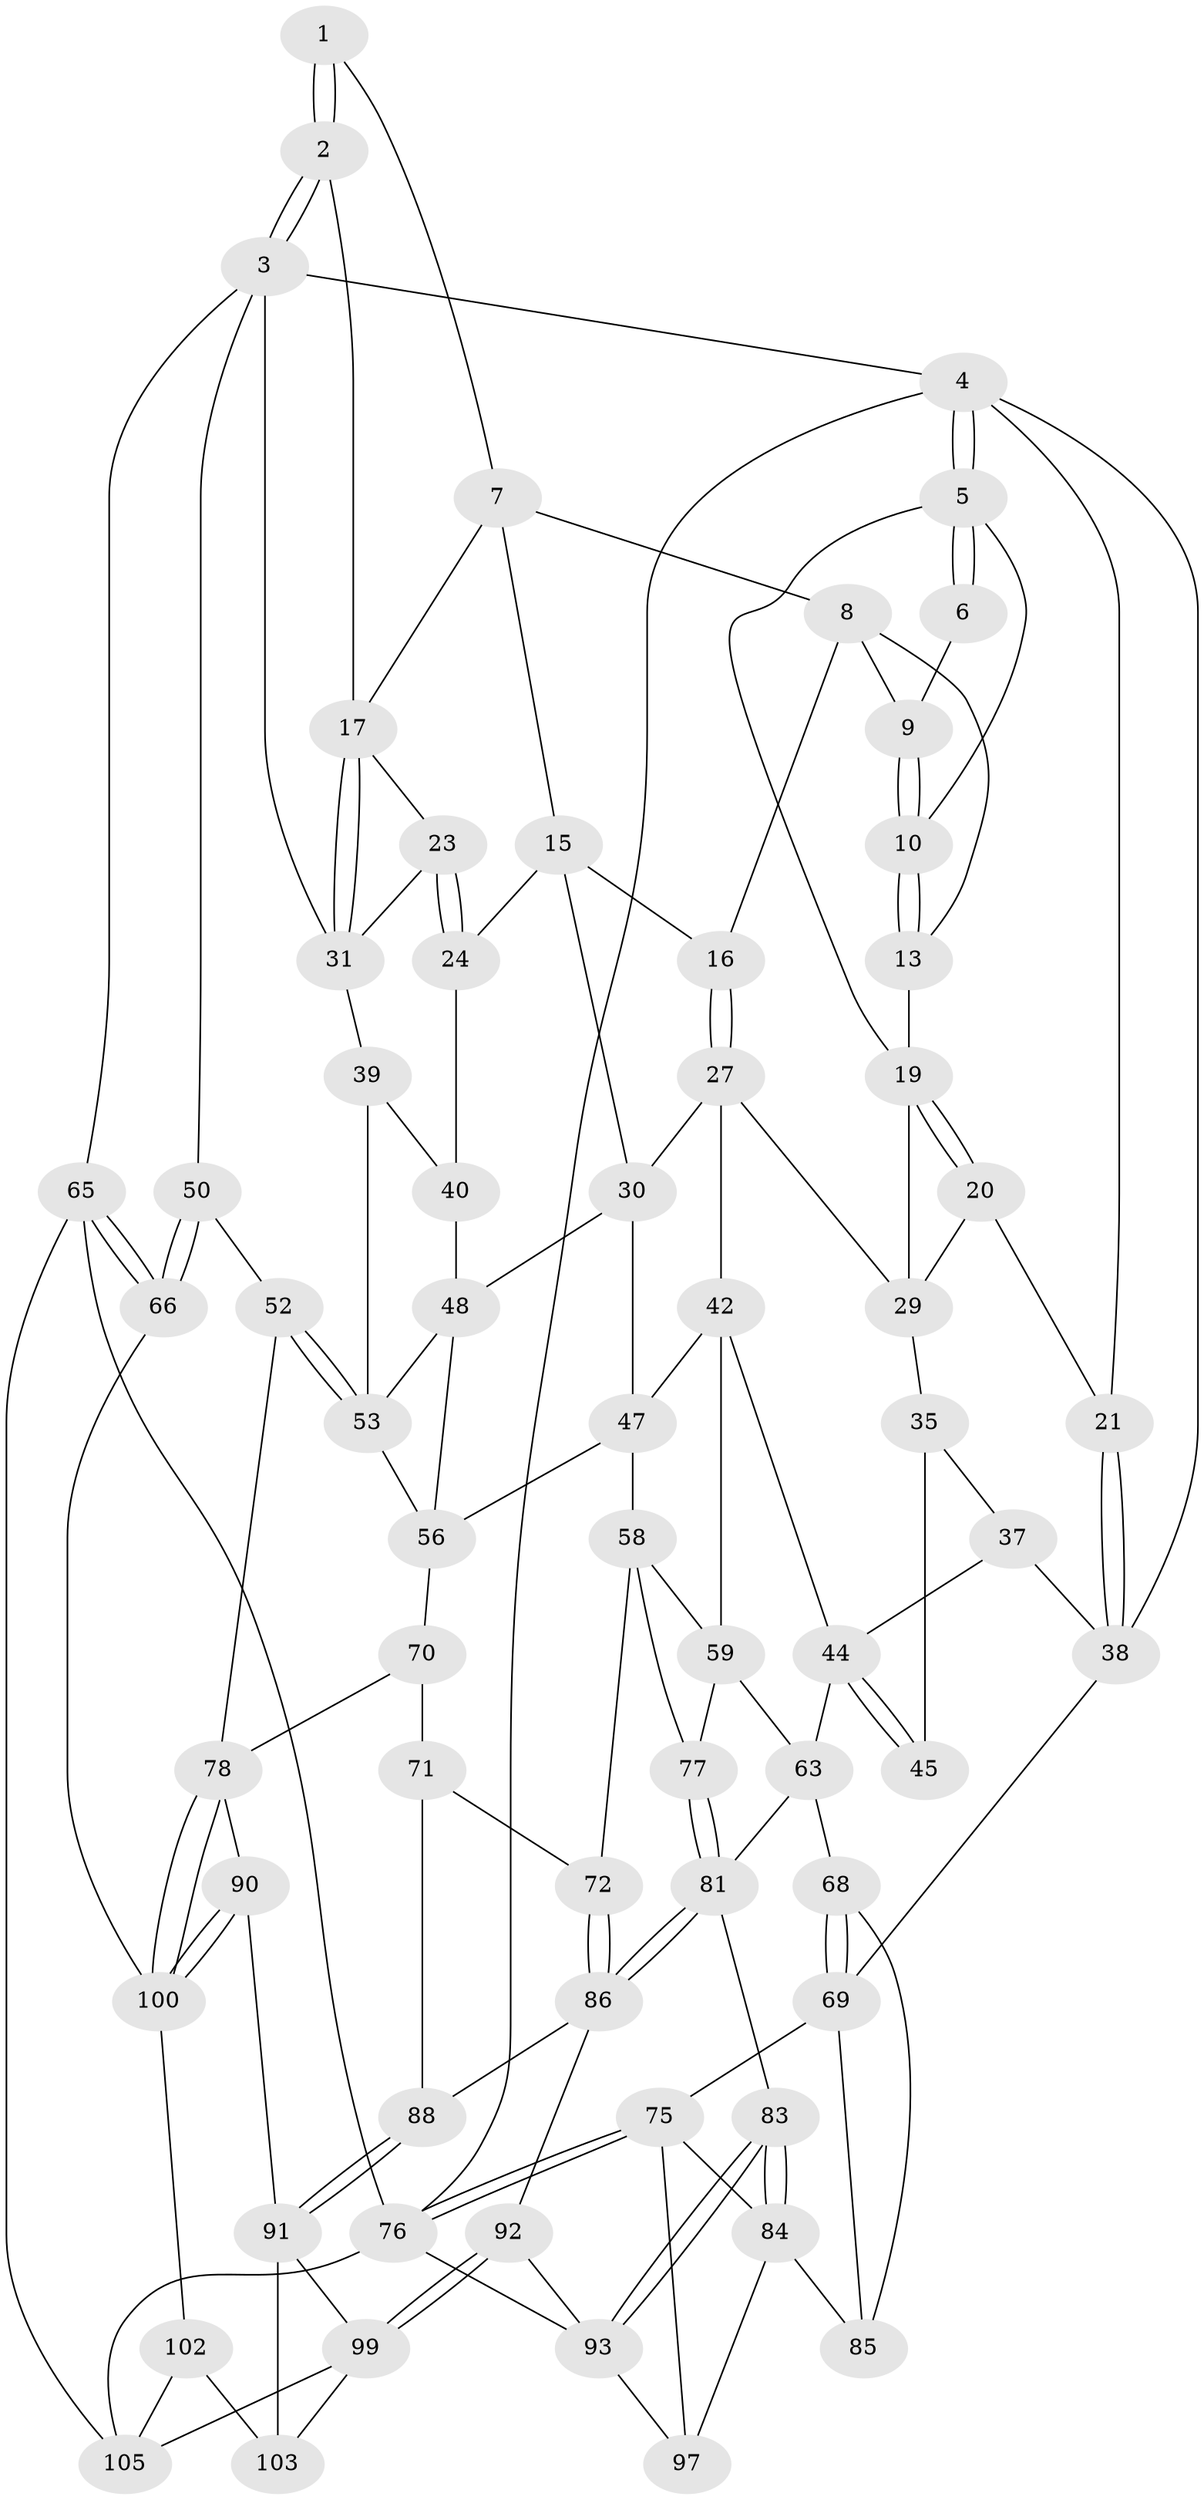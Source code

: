 // Generated by graph-tools (version 1.1) at 2025/24/03/03/25 07:24:31]
// undirected, 67 vertices, 144 edges
graph export_dot {
graph [start="1"]
  node [color=gray90,style=filled];
  1 [pos="+0.6373874429421318+0"];
  2 [pos="+1+0"];
  3 [pos="+1+0",super="+33"];
  4 [pos="+0+0",super="+22"];
  5 [pos="+0+0",super="+11"];
  6 [pos="+0.3864348413230304+0"];
  7 [pos="+0.6284866002564896+0.03211997831742706",super="+14"];
  8 [pos="+0.5370278486647714+0.03439053073744944",super="+12"];
  9 [pos="+0.4086056990054404+0"];
  10 [pos="+0.39405328547128693+0.08071671239173385"];
  13 [pos="+0.39413020940096477+0.08160553531217589"];
  15 [pos="+0.6004137822643925+0.13139874687190603",super="+25"];
  16 [pos="+0.5652400665230948+0.13198081088336397"];
  17 [pos="+1+0",super="+18"];
  19 [pos="+0.18490599985774686+0.12283003966672056",super="+26"];
  20 [pos="+0.18163058573805899+0.18535147279870706"];
  21 [pos="+0.12201850163784278+0.19505161487012676"];
  23 [pos="+0.7691676625174133+0.21839650967724658"];
  24 [pos="+0.7607566100423306+0.23572571552616392"];
  27 [pos="+0.470249083790944+0.23127765940518602",super="+28"];
  29 [pos="+0.39219876122372327+0.18601810124836107",super="+32"];
  30 [pos="+0.6418764485989901+0.2564693186130843",super="+46"];
  31 [pos="+0.8168283644595726+0.19664602359974173",super="+34"];
  35 [pos="+0.21470555918227685+0.2586286139126902",super="+36"];
  37 [pos="+0+0.3796016187980189"];
  38 [pos="+0+0.3662241576513835",super="+60"];
  39 [pos="+0.9782504732077155+0.2721125280170254",super="+54"];
  40 [pos="+0.8719472249882595+0.3298528683451072",super="+41"];
  42 [pos="+0.4342870762101702+0.34245414310241246",super="+43"];
  44 [pos="+0.27888979772236183+0.40915976001218757",super="+61"];
  45 [pos="+0.2578848264589783+0.38233143303659867"];
  47 [pos="+0.52323030367212+0.36915233766049343",super="+57"];
  48 [pos="+0.7889777630999911+0.34757637765914945",super="+49"];
  50 [pos="+1+0.695066773935212",super="+51"];
  52 [pos="+1+0.6700099950171938"];
  53 [pos="+0.9793413035463874+0.6091512292460275",super="+55"];
  56 [pos="+0.6606150981522882+0.4754777904737327",super="+67"];
  58 [pos="+0.5526756230861392+0.5697543641721512",super="+73"];
  59 [pos="+0.3952272642299365+0.42762666750847134",super="+62"];
  63 [pos="+0.2898635959051277+0.6457555672983767",super="+64"];
  65 [pos="+1+1"];
  66 [pos="+1+0.878400257802533",super="+107"];
  68 [pos="+0.19191937455219996+0.5891593613153531"];
  69 [pos="+0+0.5618254420951704",super="+74"];
  70 [pos="+0.7322959344585832+0.6388652472196052",super="+80"];
  71 [pos="+0.5719441427896375+0.6632104340840566",super="+87"];
  72 [pos="+0.5542826337051626+0.6369336834215953"];
  75 [pos="+0+1",super="+94"];
  76 [pos="+0+1",super="+106"];
  77 [pos="+0.4694541979698039+0.6188974805199762"];
  78 [pos="+0.9417470787464278+0.7343619854479835",super="+79"];
  81 [pos="+0.4120576048547612+0.7484981311049008",super="+82"];
  83 [pos="+0.2699067619381124+0.8355958056041702"];
  84 [pos="+0.10791761559977939+0.7369656462777479",super="+95"];
  85 [pos="+0.1176509937493335+0.6921470917725634"];
  86 [pos="+0.42216160920317664+0.7673543499397739",super="+89"];
  88 [pos="+0.5724723546372846+0.7297381024428902"];
  90 [pos="+0.7071742410331663+0.8251875492990044"];
  91 [pos="+0.5983193870951281+0.8174581514427516",super="+98"];
  92 [pos="+0.41765950842689303+0.8411719958760151"];
  93 [pos="+0.27347844023449336+0.8484554639753931",super="+96"];
  97 [pos="+0.20954588360025908+0.913414701584838"];
  99 [pos="+0.4525164924682325+0.8784047921368303",super="+104"];
  100 [pos="+0.7588416482260082+0.964519947857701",super="+101"];
  102 [pos="+0.735301637570165+1"];
  103 [pos="+0.5911856385087851+0.9194717801429526"];
  105 [pos="+0.39778434275930685+1",super="+108"];
  1 -- 2;
  1 -- 2;
  1 -- 7;
  2 -- 3;
  2 -- 3;
  2 -- 17;
  3 -- 4;
  3 -- 65;
  3 -- 50;
  3 -- 31;
  4 -- 5;
  4 -- 5;
  4 -- 76;
  4 -- 21;
  4 -- 38;
  5 -- 6;
  5 -- 6;
  5 -- 10;
  5 -- 19;
  6 -- 9;
  7 -- 8;
  7 -- 17;
  7 -- 15;
  8 -- 9;
  8 -- 16;
  8 -- 13;
  9 -- 10;
  9 -- 10;
  10 -- 13;
  10 -- 13;
  13 -- 19;
  15 -- 16;
  15 -- 24;
  15 -- 30;
  16 -- 27;
  16 -- 27;
  17 -- 31;
  17 -- 31;
  17 -- 23;
  19 -- 20;
  19 -- 20;
  19 -- 29;
  20 -- 21;
  20 -- 29;
  21 -- 38;
  21 -- 38;
  23 -- 24;
  23 -- 24;
  23 -- 31;
  24 -- 40;
  27 -- 30;
  27 -- 42;
  27 -- 29;
  29 -- 35;
  30 -- 48;
  30 -- 47;
  31 -- 39;
  35 -- 45 [weight=2];
  35 -- 37;
  37 -- 38;
  37 -- 44;
  38 -- 69;
  39 -- 40 [weight=2];
  39 -- 53;
  40 -- 48;
  42 -- 47;
  42 -- 59;
  42 -- 44;
  44 -- 45;
  44 -- 45;
  44 -- 63;
  47 -- 56;
  47 -- 58;
  48 -- 56;
  48 -- 53;
  50 -- 66 [weight=2];
  50 -- 66;
  50 -- 52;
  52 -- 53;
  52 -- 53;
  52 -- 78;
  53 -- 56;
  56 -- 70;
  58 -- 59;
  58 -- 72;
  58 -- 77;
  59 -- 77;
  59 -- 63;
  63 -- 81;
  63 -- 68;
  65 -- 66;
  65 -- 66;
  65 -- 76;
  65 -- 105;
  66 -- 100;
  68 -- 69;
  68 -- 69;
  68 -- 85;
  69 -- 75;
  69 -- 85;
  70 -- 71 [weight=2];
  70 -- 78;
  71 -- 72;
  71 -- 88;
  72 -- 86;
  72 -- 86;
  75 -- 76;
  75 -- 76;
  75 -- 97;
  75 -- 84;
  76 -- 105;
  76 -- 93;
  77 -- 81;
  77 -- 81;
  78 -- 100;
  78 -- 100;
  78 -- 90;
  81 -- 86;
  81 -- 86;
  81 -- 83;
  83 -- 84;
  83 -- 84;
  83 -- 93;
  83 -- 93;
  84 -- 85;
  84 -- 97;
  86 -- 88;
  86 -- 92;
  88 -- 91;
  88 -- 91;
  90 -- 91;
  90 -- 100;
  90 -- 100;
  91 -- 99;
  91 -- 103;
  92 -- 93;
  92 -- 99;
  92 -- 99;
  93 -- 97;
  99 -- 105;
  99 -- 103;
  100 -- 102;
  102 -- 103;
  102 -- 105;
}
